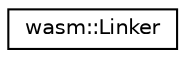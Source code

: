 digraph "Graphical Class Hierarchy"
{
  edge [fontname="Helvetica",fontsize="10",labelfontname="Helvetica",labelfontsize="10"];
  node [fontname="Helvetica",fontsize="10",shape=record];
  rankdir="LR";
  Node0 [label="wasm::Linker",height=0.2,width=0.4,color="black", fillcolor="white", style="filled",URL="$classwasm_1_1_linker.html"];
}
